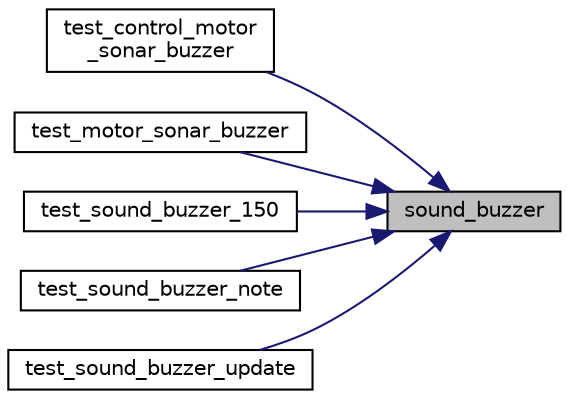 digraph "sound_buzzer"
{
 // LATEX_PDF_SIZE
  edge [fontname="Helvetica",fontsize="10",labelfontname="Helvetica",labelfontsize="10"];
  node [fontname="Helvetica",fontsize="10",shape=record];
  rankdir="RL";
  Node1 [label="sound_buzzer",height=0.2,width=0.4,color="black", fillcolor="grey75", style="filled", fontcolor="black",tooltip="ブザー駆動用の周波数可変の矩形波出力指示"];
  Node1 -> Node2 [dir="back",color="midnightblue",fontsize="10",style="solid",fontname="Helvetica"];
  Node2 [label="test_control_motor\l_sonar_buzzer",height=0.2,width=0.4,color="black", fillcolor="white", style="filled",URL="$test__function_8c.html#a90b4a807f81b01a8334649cbfb3db417",tooltip=" "];
  Node1 -> Node3 [dir="back",color="midnightblue",fontsize="10",style="solid",fontname="Helvetica"];
  Node3 [label="test_motor_sonar_buzzer",height=0.2,width=0.4,color="black", fillcolor="white", style="filled",URL="$test__function_8c.html#a77da2649ba5f4f36ea1ed332d3df7d66",tooltip=" "];
  Node1 -> Node4 [dir="back",color="midnightblue",fontsize="10",style="solid",fontname="Helvetica"];
  Node4 [label="test_sound_buzzer_150",height=0.2,width=0.4,color="black", fillcolor="white", style="filled",URL="$test__function_8c.html#a3addf62be1d2a471e45112e27b4fdea2",tooltip=" "];
  Node1 -> Node5 [dir="back",color="midnightblue",fontsize="10",style="solid",fontname="Helvetica"];
  Node5 [label="test_sound_buzzer_note",height=0.2,width=0.4,color="black", fillcolor="white", style="filled",URL="$test__function_8c.html#a92509728359db413b38511d0305a594d",tooltip="shooting star song!!!"];
  Node1 -> Node6 [dir="back",color="midnightblue",fontsize="10",style="solid",fontname="Helvetica"];
  Node6 [label="test_sound_buzzer_update",height=0.2,width=0.4,color="black", fillcolor="white", style="filled",URL="$test__function_8c.html#ad48ed198b3c55ed6a845c401cdcd3477",tooltip=" "];
}

